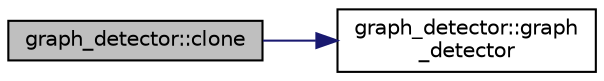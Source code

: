 digraph "graph_detector::clone"
{
 // INTERACTIVE_SVG=YES
 // LATEX_PDF_SIZE
  edge [fontname="Helvetica",fontsize="10",labelfontname="Helvetica",labelfontsize="10"];
  node [fontname="Helvetica",fontsize="10",shape=record];
  rankdir="LR";
  Node1 [label="graph_detector::clone",height=0.2,width=0.4,color="black", fillcolor="grey75", style="filled", fontcolor="black",tooltip=" "];
  Node1 -> Node2 [color="midnightblue",fontsize="10",style="solid",fontname="Helvetica"];
  Node2 [label="graph_detector::graph\l_detector",height=0.2,width=0.4,color="black", fillcolor="white", style="filled",URL="$classgraph__detector.html#a4d0f30bee619f6bb3e1448dc27d8f82e",tooltip=" "];
}
